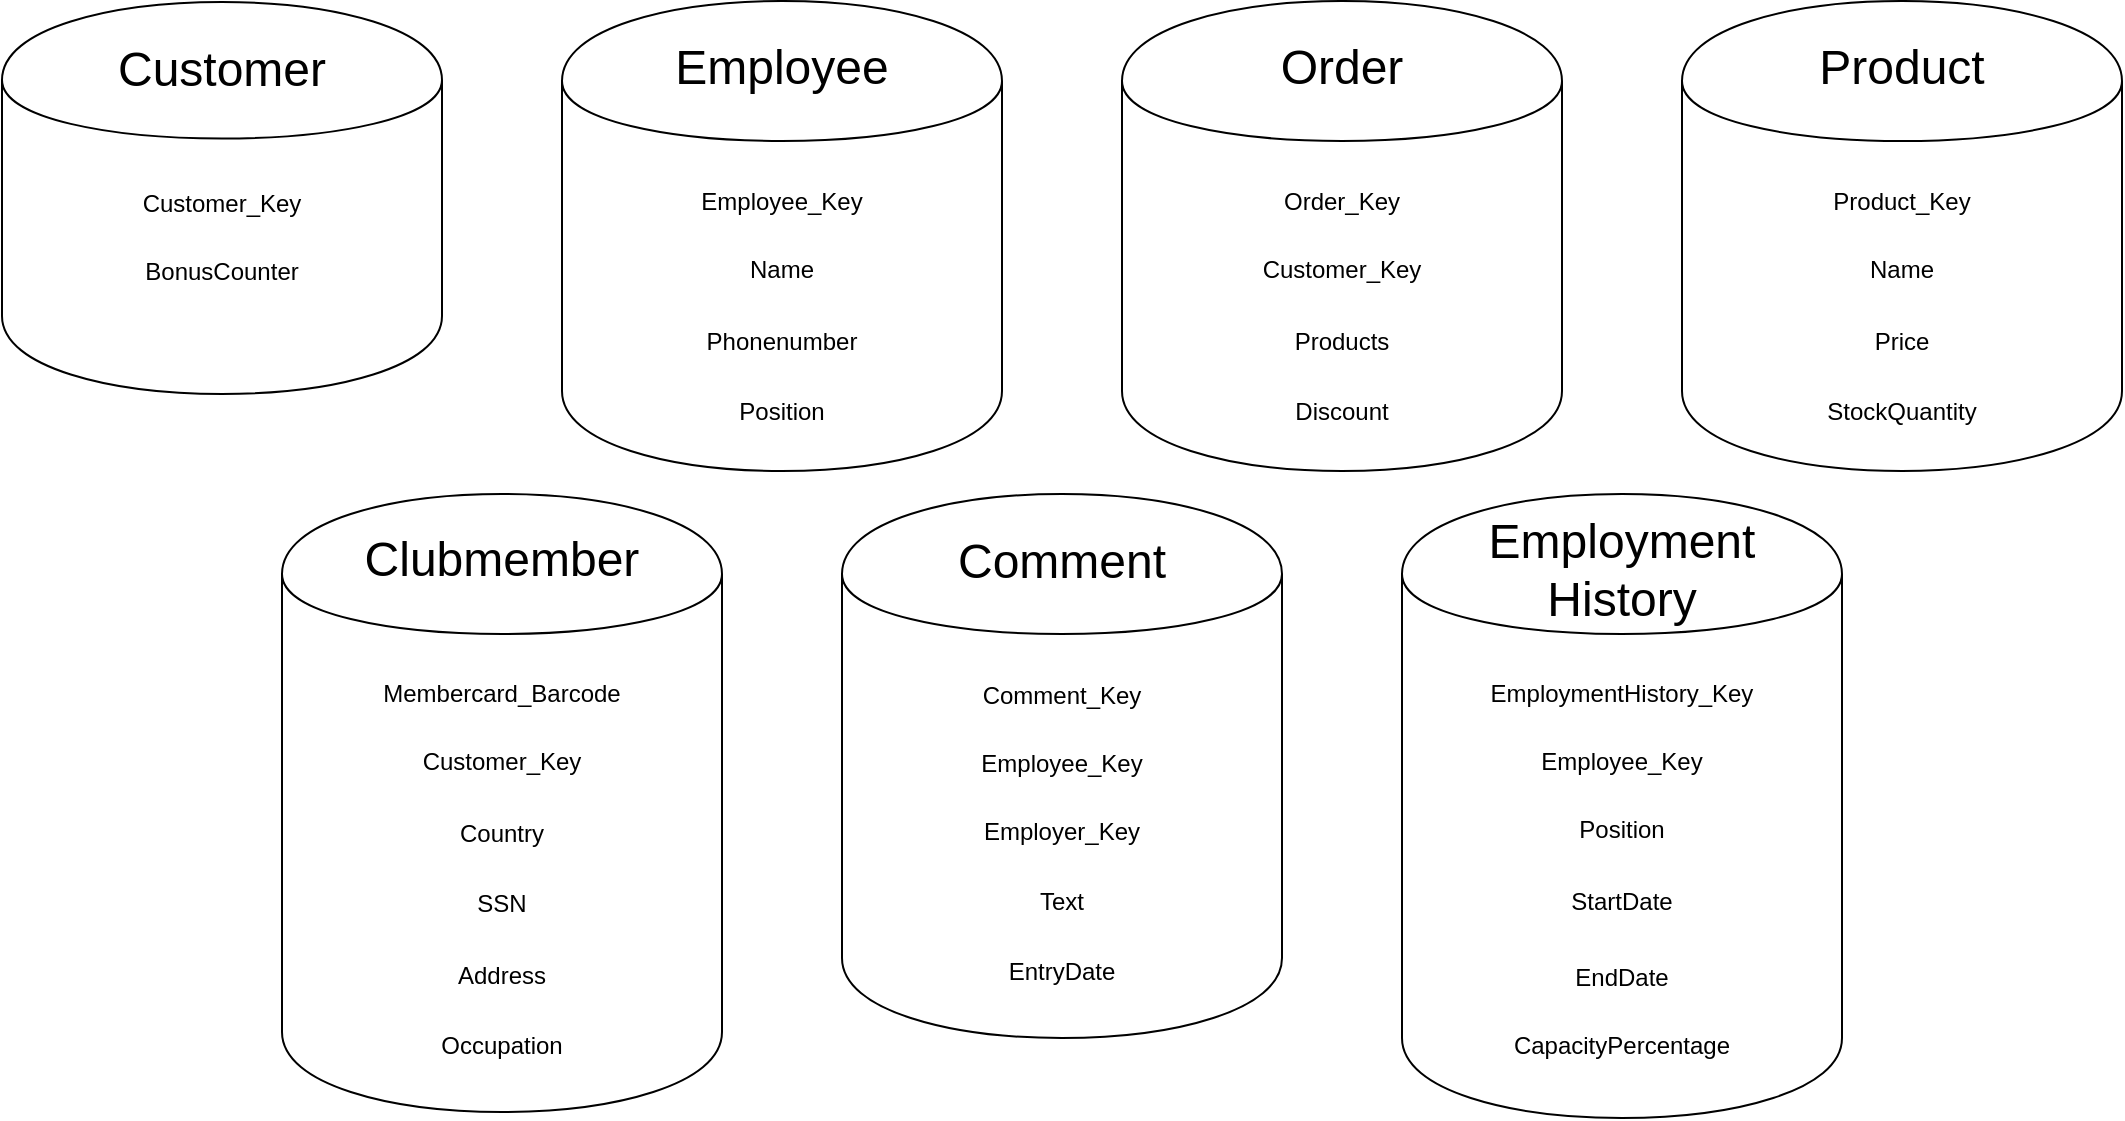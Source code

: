 <mxfile version="10.6.7" type="github"><diagram id="QsjAl_vxzrTUmPs89dCt" name="Page-1"><mxGraphModel dx="2914" dy="1141" grid="1" gridSize="10" guides="1" tooltips="1" connect="1" arrows="1" fold="1" page="1" pageScale="1" pageWidth="1169" pageHeight="827" math="0" shadow="0"><root><mxCell id="0"/><mxCell id="1" parent="0"/><mxCell id="UiWpqQ1TGJZcWcy_Zuhy-2" value="" style="shape=cylinder;whiteSpace=wrap;html=1;boundedLbl=1;backgroundOutline=1;" parent="1" vertex="1"><mxGeometry x="54" y="173" width="220" height="196" as="geometry"/></mxCell><mxCell id="UiWpqQ1TGJZcWcy_Zuhy-3" value="&lt;font style=&quot;font-size: 24px&quot;&gt;Customer&lt;/font&gt;" style="text;html=1;strokeColor=none;fillColor=none;align=center;verticalAlign=middle;whiteSpace=wrap;rounded=0;" parent="1" vertex="1"><mxGeometry x="74" y="196.5" width="180" height="20" as="geometry"/></mxCell><mxCell id="UiWpqQ1TGJZcWcy_Zuhy-4" value="&lt;div align=&quot;center&quot;&gt;Customer_Key&lt;/div&gt;" style="text;html=1;strokeColor=none;fillColor=none;align=center;verticalAlign=middle;whiteSpace=wrap;rounded=0;" parent="1" vertex="1"><mxGeometry x="94" y="263.5" width="140" height="20" as="geometry"/></mxCell><mxCell id="UiWpqQ1TGJZcWcy_Zuhy-5" value="BonusCounter" style="text;html=1;strokeColor=none;fillColor=none;align=center;verticalAlign=middle;whiteSpace=wrap;rounded=0;" parent="1" vertex="1"><mxGeometry x="94" y="297.5" width="140" height="20" as="geometry"/></mxCell><mxCell id="UiWpqQ1TGJZcWcy_Zuhy-6" value="" style="shape=cylinder;whiteSpace=wrap;html=1;boundedLbl=1;backgroundOutline=1;" parent="1" vertex="1"><mxGeometry x="334" y="172.5" width="220" height="235" as="geometry"/></mxCell><mxCell id="UiWpqQ1TGJZcWcy_Zuhy-7" value="&lt;font style=&quot;font-size: 24px&quot;&gt;Employee&lt;/font&gt;" style="text;html=1;strokeColor=none;fillColor=none;align=center;verticalAlign=middle;whiteSpace=wrap;rounded=0;" parent="1" vertex="1"><mxGeometry x="354" y="196" width="180" height="20" as="geometry"/></mxCell><mxCell id="UiWpqQ1TGJZcWcy_Zuhy-8" value="Employee_Key" style="text;html=1;strokeColor=none;fillColor=none;align=center;verticalAlign=middle;whiteSpace=wrap;rounded=0;" parent="1" vertex="1"><mxGeometry x="374" y="263" width="140" height="20" as="geometry"/></mxCell><mxCell id="UiWpqQ1TGJZcWcy_Zuhy-9" value="Name" style="text;html=1;strokeColor=none;fillColor=none;align=center;verticalAlign=middle;whiteSpace=wrap;rounded=0;" parent="1" vertex="1"><mxGeometry x="374" y="297" width="140" height="20" as="geometry"/></mxCell><mxCell id="UiWpqQ1TGJZcWcy_Zuhy-10" value="Phonenumber" style="text;html=1;strokeColor=none;fillColor=none;align=center;verticalAlign=middle;whiteSpace=wrap;rounded=0;" parent="1" vertex="1"><mxGeometry x="374" y="332.5" width="140" height="20" as="geometry"/></mxCell><mxCell id="UiWpqQ1TGJZcWcy_Zuhy-11" value="Position" style="text;html=1;strokeColor=none;fillColor=none;align=center;verticalAlign=middle;whiteSpace=wrap;rounded=0;" parent="1" vertex="1"><mxGeometry x="374" y="368" width="140" height="20" as="geometry"/></mxCell><mxCell id="UiWpqQ1TGJZcWcy_Zuhy-20" value="" style="shape=cylinder;whiteSpace=wrap;html=1;boundedLbl=1;backgroundOutline=1;" parent="1" vertex="1"><mxGeometry x="194" y="419" width="220" height="309" as="geometry"/></mxCell><mxCell id="UiWpqQ1TGJZcWcy_Zuhy-21" value="&lt;font style=&quot;font-size: 24px&quot;&gt;Clubmember&lt;/font&gt;" style="text;html=1;strokeColor=none;fillColor=none;align=center;verticalAlign=middle;whiteSpace=wrap;rounded=0;" parent="1" vertex="1"><mxGeometry x="214" y="442" width="180" height="20" as="geometry"/></mxCell><mxCell id="UiWpqQ1TGJZcWcy_Zuhy-22" value="Membercard_Barcode" style="text;html=1;strokeColor=none;fillColor=none;align=center;verticalAlign=middle;whiteSpace=wrap;rounded=0;" parent="1" vertex="1"><mxGeometry x="234" y="509" width="140" height="20" as="geometry"/></mxCell><mxCell id="UiWpqQ1TGJZcWcy_Zuhy-23" value="Customer_Key" style="text;html=1;strokeColor=none;fillColor=none;align=center;verticalAlign=middle;whiteSpace=wrap;rounded=0;" parent="1" vertex="1"><mxGeometry x="234" y="543" width="140" height="20" as="geometry"/></mxCell><mxCell id="UiWpqQ1TGJZcWcy_Zuhy-24" value="Country" style="text;html=1;strokeColor=none;fillColor=none;align=center;verticalAlign=middle;whiteSpace=wrap;rounded=0;" parent="1" vertex="1"><mxGeometry x="234" y="578.5" width="140" height="20" as="geometry"/></mxCell><mxCell id="UiWpqQ1TGJZcWcy_Zuhy-25" value="SSN" style="text;html=1;strokeColor=none;fillColor=none;align=center;verticalAlign=middle;whiteSpace=wrap;rounded=0;" parent="1" vertex="1"><mxGeometry x="234" y="614" width="140" height="20" as="geometry"/></mxCell><mxCell id="UiWpqQ1TGJZcWcy_Zuhy-26" value="Address" style="text;html=1;strokeColor=none;fillColor=none;align=center;verticalAlign=middle;whiteSpace=wrap;rounded=0;" parent="1" vertex="1"><mxGeometry x="234" y="649.5" width="140" height="20" as="geometry"/></mxCell><mxCell id="UiWpqQ1TGJZcWcy_Zuhy-27" value="Occupation" style="text;html=1;strokeColor=none;fillColor=none;align=center;verticalAlign=middle;whiteSpace=wrap;rounded=0;" parent="1" vertex="1"><mxGeometry x="234" y="685" width="140" height="20" as="geometry"/></mxCell><mxCell id="UiWpqQ1TGJZcWcy_Zuhy-28" value="" style="shape=cylinder;whiteSpace=wrap;html=1;boundedLbl=1;backgroundOutline=1;" parent="1" vertex="1"><mxGeometry x="474" y="419" width="220" height="272" as="geometry"/></mxCell><mxCell id="UiWpqQ1TGJZcWcy_Zuhy-29" value="&lt;font style=&quot;font-size: 24px&quot;&gt;Comment&lt;/font&gt;" style="text;html=1;strokeColor=none;fillColor=none;align=center;verticalAlign=middle;whiteSpace=wrap;rounded=0;" parent="1" vertex="1"><mxGeometry x="494" y="442.5" width="180" height="20" as="geometry"/></mxCell><mxCell id="UiWpqQ1TGJZcWcy_Zuhy-30" value="Employee_Key" style="text;html=1;strokeColor=none;fillColor=none;align=center;verticalAlign=middle;whiteSpace=wrap;rounded=0;" parent="1" vertex="1"><mxGeometry x="514" y="543.5" width="140" height="20" as="geometry"/></mxCell><mxCell id="UiWpqQ1TGJZcWcy_Zuhy-31" value="Employer_Key" style="text;html=1;strokeColor=none;fillColor=none;align=center;verticalAlign=middle;whiteSpace=wrap;rounded=0;" parent="1" vertex="1"><mxGeometry x="514" y="577.5" width="140" height="20" as="geometry"/></mxCell><mxCell id="UiWpqQ1TGJZcWcy_Zuhy-32" value="Text" style="text;html=1;strokeColor=none;fillColor=none;align=center;verticalAlign=middle;whiteSpace=wrap;rounded=0;" parent="1" vertex="1"><mxGeometry x="514" y="613" width="140" height="20" as="geometry"/></mxCell><mxCell id="UiWpqQ1TGJZcWcy_Zuhy-33" value="EntryDate" style="text;html=1;strokeColor=none;fillColor=none;align=center;verticalAlign=middle;whiteSpace=wrap;rounded=0;" parent="1" vertex="1"><mxGeometry x="514" y="648" width="140" height="20" as="geometry"/></mxCell><mxCell id="UiWpqQ1TGJZcWcy_Zuhy-34" value="Comment_Key" style="text;html=1;strokeColor=none;fillColor=none;align=center;verticalAlign=middle;whiteSpace=wrap;rounded=0;" parent="1" vertex="1"><mxGeometry x="514" y="509.5" width="140" height="20" as="geometry"/></mxCell><mxCell id="ubIa5JGFIxV660QX1UOu-1" value="" style="shape=cylinder;whiteSpace=wrap;html=1;boundedLbl=1;backgroundOutline=1;" vertex="1" parent="1"><mxGeometry x="614" y="172.5" width="220" height="235" as="geometry"/></mxCell><mxCell id="ubIa5JGFIxV660QX1UOu-2" value="&lt;font style=&quot;font-size: 24px&quot;&gt;Order&lt;/font&gt;" style="text;html=1;strokeColor=none;fillColor=none;align=center;verticalAlign=middle;whiteSpace=wrap;rounded=0;" vertex="1" parent="1"><mxGeometry x="634" y="196" width="180" height="20" as="geometry"/></mxCell><mxCell id="ubIa5JGFIxV660QX1UOu-3" value="Order_Key" style="text;html=1;strokeColor=none;fillColor=none;align=center;verticalAlign=middle;whiteSpace=wrap;rounded=0;" vertex="1" parent="1"><mxGeometry x="654" y="263" width="140" height="20" as="geometry"/></mxCell><mxCell id="ubIa5JGFIxV660QX1UOu-4" value="Customer_Key" style="text;html=1;strokeColor=none;fillColor=none;align=center;verticalAlign=middle;whiteSpace=wrap;rounded=0;" vertex="1" parent="1"><mxGeometry x="654" y="297" width="140" height="20" as="geometry"/></mxCell><mxCell id="ubIa5JGFIxV660QX1UOu-5" value="Products" style="text;html=1;strokeColor=none;fillColor=none;align=center;verticalAlign=middle;whiteSpace=wrap;rounded=0;" vertex="1" parent="1"><mxGeometry x="654" y="332.5" width="140" height="20" as="geometry"/></mxCell><mxCell id="ubIa5JGFIxV660QX1UOu-6" value="Discount" style="text;html=1;strokeColor=none;fillColor=none;align=center;verticalAlign=middle;whiteSpace=wrap;rounded=0;" vertex="1" parent="1"><mxGeometry x="654" y="368" width="140" height="20" as="geometry"/></mxCell><mxCell id="ubIa5JGFIxV660QX1UOu-7" value="" style="shape=cylinder;whiteSpace=wrap;html=1;boundedLbl=1;backgroundOutline=1;" vertex="1" parent="1"><mxGeometry x="894" y="172.5" width="220" height="235" as="geometry"/></mxCell><mxCell id="ubIa5JGFIxV660QX1UOu-8" value="&lt;font style=&quot;font-size: 24px&quot;&gt;Product&lt;/font&gt;" style="text;html=1;strokeColor=none;fillColor=none;align=center;verticalAlign=middle;whiteSpace=wrap;rounded=0;" vertex="1" parent="1"><mxGeometry x="914" y="196" width="180" height="20" as="geometry"/></mxCell><mxCell id="ubIa5JGFIxV660QX1UOu-9" value="Product_Key" style="text;html=1;strokeColor=none;fillColor=none;align=center;verticalAlign=middle;whiteSpace=wrap;rounded=0;" vertex="1" parent="1"><mxGeometry x="934" y="263" width="140" height="20" as="geometry"/></mxCell><mxCell id="ubIa5JGFIxV660QX1UOu-10" value="Name" style="text;html=1;strokeColor=none;fillColor=none;align=center;verticalAlign=middle;whiteSpace=wrap;rounded=0;" vertex="1" parent="1"><mxGeometry x="934" y="297" width="140" height="20" as="geometry"/></mxCell><mxCell id="ubIa5JGFIxV660QX1UOu-11" value="Price" style="text;html=1;strokeColor=none;fillColor=none;align=center;verticalAlign=middle;whiteSpace=wrap;rounded=0;" vertex="1" parent="1"><mxGeometry x="934" y="332.5" width="140" height="20" as="geometry"/></mxCell><mxCell id="ubIa5JGFIxV660QX1UOu-12" value="StockQuantity" style="text;html=1;strokeColor=none;fillColor=none;align=center;verticalAlign=middle;whiteSpace=wrap;rounded=0;" vertex="1" parent="1"><mxGeometry x="934" y="368" width="140" height="20" as="geometry"/></mxCell><mxCell id="ubIa5JGFIxV660QX1UOu-13" value="" style="shape=cylinder;whiteSpace=wrap;html=1;boundedLbl=1;backgroundOutline=1;" vertex="1" parent="1"><mxGeometry x="754" y="419" width="220" height="312" as="geometry"/></mxCell><mxCell id="ubIa5JGFIxV660QX1UOu-14" value="&lt;font style=&quot;font-size: 24px&quot;&gt;Employment History&lt;br&gt;&lt;/font&gt;" style="text;html=1;strokeColor=none;fillColor=none;align=center;verticalAlign=middle;whiteSpace=wrap;rounded=0;" vertex="1" parent="1"><mxGeometry x="774" y="447" width="180" height="20" as="geometry"/></mxCell><mxCell id="ubIa5JGFIxV660QX1UOu-15" value="Employee_Key" style="text;html=1;strokeColor=none;fillColor=none;align=center;verticalAlign=middle;whiteSpace=wrap;rounded=0;" vertex="1" parent="1"><mxGeometry x="794" y="543" width="140" height="20" as="geometry"/></mxCell><mxCell id="ubIa5JGFIxV660QX1UOu-16" value="Position" style="text;html=1;strokeColor=none;fillColor=none;align=center;verticalAlign=middle;whiteSpace=wrap;rounded=0;" vertex="1" parent="1"><mxGeometry x="794" y="577" width="140" height="20" as="geometry"/></mxCell><mxCell id="ubIa5JGFIxV660QX1UOu-17" value="StartDate" style="text;html=1;strokeColor=none;fillColor=none;align=center;verticalAlign=middle;whiteSpace=wrap;rounded=0;" vertex="1" parent="1"><mxGeometry x="794" y="612.5" width="140" height="20" as="geometry"/></mxCell><mxCell id="ubIa5JGFIxV660QX1UOu-18" value="EndDate" style="text;html=1;strokeColor=none;fillColor=none;align=center;verticalAlign=middle;whiteSpace=wrap;rounded=0;" vertex="1" parent="1"><mxGeometry x="794" y="651" width="140" height="20" as="geometry"/></mxCell><mxCell id="ubIa5JGFIxV660QX1UOu-19" value="EmploymentHistory_Key" style="text;html=1;strokeColor=none;fillColor=none;align=center;verticalAlign=middle;whiteSpace=wrap;rounded=0;" vertex="1" parent="1"><mxGeometry x="794" y="509" width="140" height="20" as="geometry"/></mxCell><mxCell id="ubIa5JGFIxV660QX1UOu-20" value="CapacityPercentage" style="text;html=1;strokeColor=none;fillColor=none;align=center;verticalAlign=middle;whiteSpace=wrap;rounded=0;" vertex="1" parent="1"><mxGeometry x="794" y="684.5" width="140" height="20" as="geometry"/></mxCell></root></mxGraphModel></diagram></mxfile>